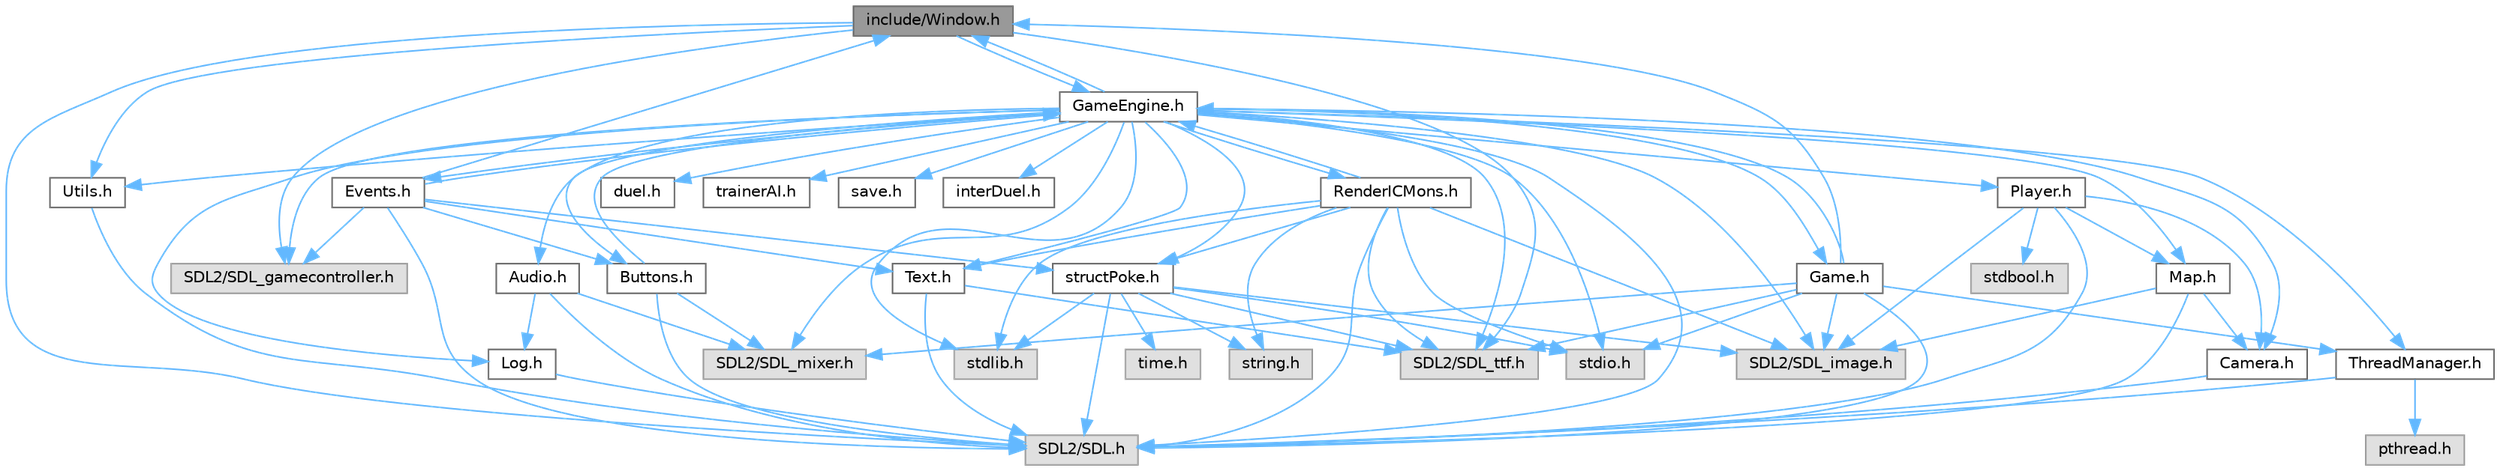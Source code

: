 digraph "include/Window.h"
{
 // LATEX_PDF_SIZE
  bgcolor="transparent";
  edge [fontname=Helvetica,fontsize=10,labelfontname=Helvetica,labelfontsize=10];
  node [fontname=Helvetica,fontsize=10,shape=box,height=0.2,width=0.4];
  Node1 [id="Node000001",label="include/Window.h",height=0.2,width=0.4,color="gray40", fillcolor="grey60", style="filled", fontcolor="black",tooltip="Définition et gestion de la fenêtre principale de l'application."];
  Node1 -> Node2 [id="edge83_Node000001_Node000002",color="steelblue1",style="solid",tooltip=" "];
  Node2 [id="Node000002",label="SDL2/SDL.h",height=0.2,width=0.4,color="grey60", fillcolor="#E0E0E0", style="filled",tooltip=" "];
  Node1 -> Node3 [id="edge84_Node000001_Node000003",color="steelblue1",style="solid",tooltip=" "];
  Node3 [id="Node000003",label="SDL2/SDL_ttf.h",height=0.2,width=0.4,color="grey60", fillcolor="#E0E0E0", style="filled",tooltip=" "];
  Node1 -> Node4 [id="edge85_Node000001_Node000004",color="steelblue1",style="solid",tooltip=" "];
  Node4 [id="Node000004",label="SDL2/SDL_gamecontroller.h",height=0.2,width=0.4,color="grey60", fillcolor="#E0E0E0", style="filled",tooltip=" "];
  Node1 -> Node5 [id="edge86_Node000001_Node000005",color="steelblue1",style="solid",tooltip=" "];
  Node5 [id="Node000005",label="GameEngine.h",height=0.2,width=0.4,color="grey40", fillcolor="white", style="filled",URL="$d7/d1f/GameEngine_8h.html",tooltip="Définition et gestion du moteur de jeu."];
  Node5 -> Node2 [id="edge87_Node000005_Node000002",color="steelblue1",style="solid",tooltip=" "];
  Node5 -> Node6 [id="edge88_Node000005_Node000006",color="steelblue1",style="solid",tooltip=" "];
  Node6 [id="Node000006",label="SDL2/SDL_mixer.h",height=0.2,width=0.4,color="grey60", fillcolor="#E0E0E0", style="filled",tooltip=" "];
  Node5 -> Node7 [id="edge89_Node000005_Node000007",color="steelblue1",style="solid",tooltip=" "];
  Node7 [id="Node000007",label="SDL2/SDL_image.h",height=0.2,width=0.4,color="grey60", fillcolor="#E0E0E0", style="filled",tooltip=" "];
  Node5 -> Node3 [id="edge90_Node000005_Node000003",color="steelblue1",style="solid",tooltip=" "];
  Node5 -> Node4 [id="edge91_Node000005_Node000004",color="steelblue1",style="solid",tooltip=" "];
  Node5 -> Node8 [id="edge92_Node000005_Node000008",color="steelblue1",style="solid",tooltip=" "];
  Node8 [id="Node000008",label="stdio.h",height=0.2,width=0.4,color="grey60", fillcolor="#E0E0E0", style="filled",tooltip=" "];
  Node5 -> Node9 [id="edge93_Node000005_Node000009",color="steelblue1",style="solid",tooltip=" "];
  Node9 [id="Node000009",label="stdlib.h",height=0.2,width=0.4,color="grey60", fillcolor="#E0E0E0", style="filled",tooltip=" "];
  Node5 -> Node10 [id="edge94_Node000005_Node000010",color="steelblue1",style="solid",tooltip=" "];
  Node10 [id="Node000010",label="Log.h",height=0.2,width=0.4,color="grey40", fillcolor="white", style="filled",URL="$d1/d45/Log_8h.html",tooltip=" "];
  Node10 -> Node2 [id="edge95_Node000010_Node000002",color="steelblue1",style="solid",tooltip=" "];
  Node5 -> Node11 [id="edge96_Node000005_Node000011",color="steelblue1",style="solid",tooltip=" "];
  Node11 [id="Node000011",label="Audio.h",height=0.2,width=0.4,color="grey40", fillcolor="white", style="filled",URL="$d8/daa/Audio_8h.html",tooltip="Gestion de l'audio pour l'application."];
  Node11 -> Node10 [id="edge97_Node000011_Node000010",color="steelblue1",style="solid",tooltip=" "];
  Node11 -> Node6 [id="edge98_Node000011_Node000006",color="steelblue1",style="solid",tooltip=" "];
  Node11 -> Node2 [id="edge99_Node000011_Node000002",color="steelblue1",style="solid",tooltip=" "];
  Node5 -> Node12 [id="edge100_Node000005_Node000012",color="steelblue1",style="solid",tooltip=" "];
  Node12 [id="Node000012",label="Buttons.h",height=0.2,width=0.4,color="grey40", fillcolor="white", style="filled",URL="$d3/d70/Buttons_8h.html",tooltip="Gestion des boutons et curseurs pour l'application."];
  Node12 -> Node2 [id="edge101_Node000012_Node000002",color="steelblue1",style="solid",tooltip=" "];
  Node12 -> Node6 [id="edge102_Node000012_Node000006",color="steelblue1",style="solid",tooltip=" "];
  Node12 -> Node5 [id="edge103_Node000012_Node000005",color="steelblue1",style="solid",tooltip=" "];
  Node5 -> Node13 [id="edge104_Node000005_Node000013",color="steelblue1",style="solid",tooltip=" "];
  Node13 [id="Node000013",label="structPoke.h",height=0.2,width=0.4,color="grey40", fillcolor="white", style="filled",URL="$da/d71/structPoke_8h.html",tooltip=" "];
  Node13 -> Node8 [id="edge105_Node000013_Node000008",color="steelblue1",style="solid",tooltip=" "];
  Node13 -> Node9 [id="edge106_Node000013_Node000009",color="steelblue1",style="solid",tooltip=" "];
  Node13 -> Node14 [id="edge107_Node000013_Node000014",color="steelblue1",style="solid",tooltip=" "];
  Node14 [id="Node000014",label="time.h",height=0.2,width=0.4,color="grey60", fillcolor="#E0E0E0", style="filled",tooltip=" "];
  Node13 -> Node15 [id="edge108_Node000013_Node000015",color="steelblue1",style="solid",tooltip=" "];
  Node15 [id="Node000015",label="string.h",height=0.2,width=0.4,color="grey60", fillcolor="#E0E0E0", style="filled",tooltip=" "];
  Node13 -> Node2 [id="edge109_Node000013_Node000002",color="steelblue1",style="solid",tooltip=" "];
  Node13 -> Node7 [id="edge110_Node000013_Node000007",color="steelblue1",style="solid",tooltip=" "];
  Node13 -> Node3 [id="edge111_Node000013_Node000003",color="steelblue1",style="solid",tooltip=" "];
  Node5 -> Node16 [id="edge112_Node000005_Node000016",color="steelblue1",style="solid",tooltip=" "];
  Node16 [id="Node000016",label="duel.h",height=0.2,width=0.4,color="grey40", fillcolor="white", style="filled",URL="$d6/d8e/duel_8h.html",tooltip=" "];
  Node5 -> Node17 [id="edge113_Node000005_Node000017",color="steelblue1",style="solid",tooltip=" "];
  Node17 [id="Node000017",label="trainerAI.h",height=0.2,width=0.4,color="grey40", fillcolor="white", style="filled",URL="$df/d27/trainerAI_8h.html",tooltip=" "];
  Node5 -> Node18 [id="edge114_Node000005_Node000018",color="steelblue1",style="solid",tooltip=" "];
  Node18 [id="Node000018",label="save.h",height=0.2,width=0.4,color="grey40", fillcolor="white", style="filled",URL="$d5/d5e/save_8h.html",tooltip="Save the player's data in a file."];
  Node5 -> Node19 [id="edge115_Node000005_Node000019",color="steelblue1",style="solid",tooltip=" "];
  Node19 [id="Node000019",label="interDuel.h",height=0.2,width=0.4,color="grey40", fillcolor="white", style="filled",URL="$da/d1d/interDuel_8h.html",tooltip=" "];
  Node5 -> Node20 [id="edge116_Node000005_Node000020",color="steelblue1",style="solid",tooltip=" "];
  Node20 [id="Node000020",label="Utils.h",height=0.2,width=0.4,color="grey40", fillcolor="white", style="filled",URL="$d9/ded/Utils_8h.html",tooltip="Fonctions utilitaires pour l'application."];
  Node20 -> Node2 [id="edge117_Node000020_Node000002",color="steelblue1",style="solid",tooltip=" "];
  Node5 -> Node21 [id="edge118_Node000005_Node000021",color="steelblue1",style="solid",tooltip=" "];
  Node21 [id="Node000021",label="Text.h",height=0.2,width=0.4,color="grey40", fillcolor="white", style="filled",URL="$d6/d35/Text_8h.html",tooltip="Définition et gestion des éléments de texte."];
  Node21 -> Node2 [id="edge119_Node000021_Node000002",color="steelblue1",style="solid",tooltip=" "];
  Node21 -> Node3 [id="edge120_Node000021_Node000003",color="steelblue1",style="solid",tooltip=" "];
  Node5 -> Node1 [id="edge121_Node000005_Node000001",color="steelblue1",style="solid",tooltip=" "];
  Node5 -> Node22 [id="edge122_Node000005_Node000022",color="steelblue1",style="solid",tooltip=" "];
  Node22 [id="Node000022",label="Map.h",height=0.2,width=0.4,color="grey40", fillcolor="white", style="filled",URL="$df/d79/Map_8h.html",tooltip=" "];
  Node22 -> Node2 [id="edge123_Node000022_Node000002",color="steelblue1",style="solid",tooltip=" "];
  Node22 -> Node7 [id="edge124_Node000022_Node000007",color="steelblue1",style="solid",tooltip=" "];
  Node22 -> Node23 [id="edge125_Node000022_Node000023",color="steelblue1",style="solid",tooltip=" "];
  Node23 [id="Node000023",label="Camera.h",height=0.2,width=0.4,color="grey40", fillcolor="white", style="filled",URL="$dd/de4/Camera_8h.html",tooltip="Gestion de la caméra pour le défilement de la vue du jeu."];
  Node23 -> Node2 [id="edge126_Node000023_Node000002",color="steelblue1",style="solid",tooltip=" "];
  Node5 -> Node24 [id="edge127_Node000005_Node000024",color="steelblue1",style="solid",tooltip=" "];
  Node24 [id="Node000024",label="Player.h",height=0.2,width=0.4,color="grey40", fillcolor="white", style="filled",URL="$da/dbf/Player_8h.html",tooltip=" "];
  Node24 -> Node2 [id="edge128_Node000024_Node000002",color="steelblue1",style="solid",tooltip=" "];
  Node24 -> Node7 [id="edge129_Node000024_Node000007",color="steelblue1",style="solid",tooltip=" "];
  Node24 -> Node22 [id="edge130_Node000024_Node000022",color="steelblue1",style="solid",tooltip=" "];
  Node24 -> Node23 [id="edge131_Node000024_Node000023",color="steelblue1",style="solid",tooltip=" "];
  Node24 -> Node25 [id="edge132_Node000024_Node000025",color="steelblue1",style="solid",tooltip=" "];
  Node25 [id="Node000025",label="stdbool.h",height=0.2,width=0.4,color="grey60", fillcolor="#E0E0E0", style="filled",tooltip=" "];
  Node5 -> Node23 [id="edge133_Node000005_Node000023",color="steelblue1",style="solid",tooltip=" "];
  Node5 -> Node26 [id="edge134_Node000005_Node000026",color="steelblue1",style="solid",tooltip=" "];
  Node26 [id="Node000026",label="ThreadManager.h",height=0.2,width=0.4,color="grey40", fillcolor="white", style="filled",URL="$d0/daa/ThreadManager_8h.html",tooltip=" "];
  Node26 -> Node27 [id="edge135_Node000026_Node000027",color="steelblue1",style="solid",tooltip=" "];
  Node27 [id="Node000027",label="pthread.h",height=0.2,width=0.4,color="grey60", fillcolor="#E0E0E0", style="filled",tooltip=" "];
  Node26 -> Node2 [id="edge136_Node000026_Node000002",color="steelblue1",style="solid",tooltip=" "];
  Node5 -> Node28 [id="edge137_Node000005_Node000028",color="steelblue1",style="solid",tooltip=" "];
  Node28 [id="Node000028",label="Game.h",height=0.2,width=0.4,color="grey40", fillcolor="white", style="filled",URL="$d3/d5f/Game_8h.html",tooltip=" "];
  Node28 -> Node2 [id="edge138_Node000028_Node000002",color="steelblue1",style="solid",tooltip=" "];
  Node28 -> Node6 [id="edge139_Node000028_Node000006",color="steelblue1",style="solid",tooltip=" "];
  Node28 -> Node7 [id="edge140_Node000028_Node000007",color="steelblue1",style="solid",tooltip=" "];
  Node28 -> Node3 [id="edge141_Node000028_Node000003",color="steelblue1",style="solid",tooltip=" "];
  Node28 -> Node8 [id="edge142_Node000028_Node000008",color="steelblue1",style="solid",tooltip=" "];
  Node28 -> Node1 [id="edge143_Node000028_Node000001",color="steelblue1",style="solid",tooltip=" "];
  Node28 -> Node5 [id="edge144_Node000028_Node000005",color="steelblue1",style="solid",tooltip=" "];
  Node28 -> Node26 [id="edge145_Node000028_Node000026",color="steelblue1",style="solid",tooltip=" "];
  Node5 -> Node29 [id="edge146_Node000005_Node000029",color="steelblue1",style="solid",tooltip=" "];
  Node29 [id="Node000029",label="Events.h",height=0.2,width=0.4,color="grey40", fillcolor="white", style="filled",URL="$d0/dbb/Events_8h.html",tooltip=" "];
  Node29 -> Node5 [id="edge147_Node000029_Node000005",color="steelblue1",style="solid",tooltip=" "];
  Node29 -> Node1 [id="edge148_Node000029_Node000001",color="steelblue1",style="solid",tooltip=" "];
  Node29 -> Node12 [id="edge149_Node000029_Node000012",color="steelblue1",style="solid",tooltip=" "];
  Node29 -> Node21 [id="edge150_Node000029_Node000021",color="steelblue1",style="solid",tooltip=" "];
  Node29 -> Node13 [id="edge151_Node000029_Node000013",color="steelblue1",style="solid",tooltip=" "];
  Node29 -> Node2 [id="edge152_Node000029_Node000002",color="steelblue1",style="solid",tooltip=" "];
  Node29 -> Node4 [id="edge153_Node000029_Node000004",color="steelblue1",style="solid",tooltip=" "];
  Node5 -> Node30 [id="edge154_Node000005_Node000030",color="steelblue1",style="solid",tooltip=" "];
  Node30 [id="Node000030",label="RenderICMons.h",height=0.2,width=0.4,color="grey40", fillcolor="white", style="filled",URL="$d2/d98/RenderICMons_8h.html",tooltip="Définition et gestion du rendu des ICMons."];
  Node30 -> Node2 [id="edge155_Node000030_Node000002",color="steelblue1",style="solid",tooltip=" "];
  Node30 -> Node7 [id="edge156_Node000030_Node000007",color="steelblue1",style="solid",tooltip=" "];
  Node30 -> Node3 [id="edge157_Node000030_Node000003",color="steelblue1",style="solid",tooltip=" "];
  Node30 -> Node8 [id="edge158_Node000030_Node000008",color="steelblue1",style="solid",tooltip=" "];
  Node30 -> Node9 [id="edge159_Node000030_Node000009",color="steelblue1",style="solid",tooltip=" "];
  Node30 -> Node15 [id="edge160_Node000030_Node000015",color="steelblue1",style="solid",tooltip=" "];
  Node30 -> Node5 [id="edge161_Node000030_Node000005",color="steelblue1",style="solid",tooltip=" "];
  Node30 -> Node21 [id="edge162_Node000030_Node000021",color="steelblue1",style="solid",tooltip=" "];
  Node30 -> Node13 [id="edge163_Node000030_Node000013",color="steelblue1",style="solid",tooltip=" "];
  Node1 -> Node20 [id="edge164_Node000001_Node000020",color="steelblue1",style="solid",tooltip=" "];
}
